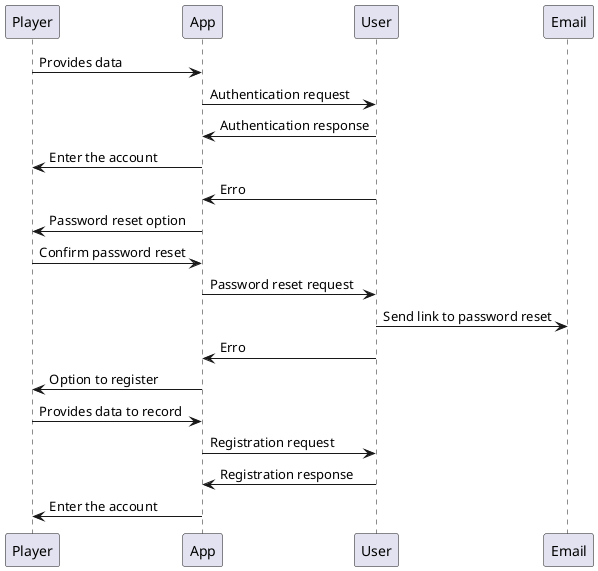 @startuml NFD_Authentication

Player -> App : Provides data
App -> User : Authentication request
App <- User : Authentication response
'if (registered user? && correct password) then
Player <- App : Enter the account
'else if(incorrect password)
App <- User : Erro
Player <- App : Password reset option
Player -> App : Confirm password reset
App -> User : Password reset request
User -> Email : Send link to password reset
'else
App <- User : Erro
Player <- App : Option to register
Player -> App : Provides data to record
App -> User : Registration request
App <- User : Registration response
Player <- App : Enter the account
@enduml


